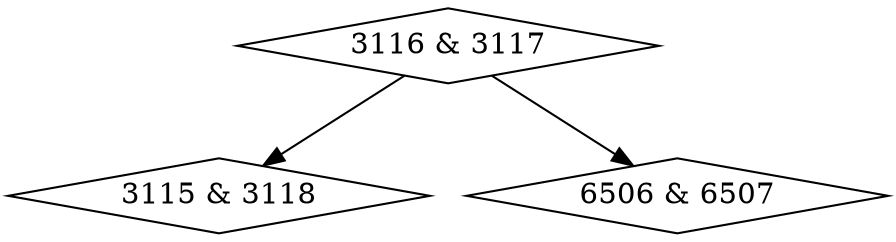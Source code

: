 digraph {
0 [label = "3115 & 3118", shape = diamond];
1 [label = "3116 & 3117", shape = diamond];
2 [label = "6506 & 6507", shape = diamond];
1->0;
1->2;
}
